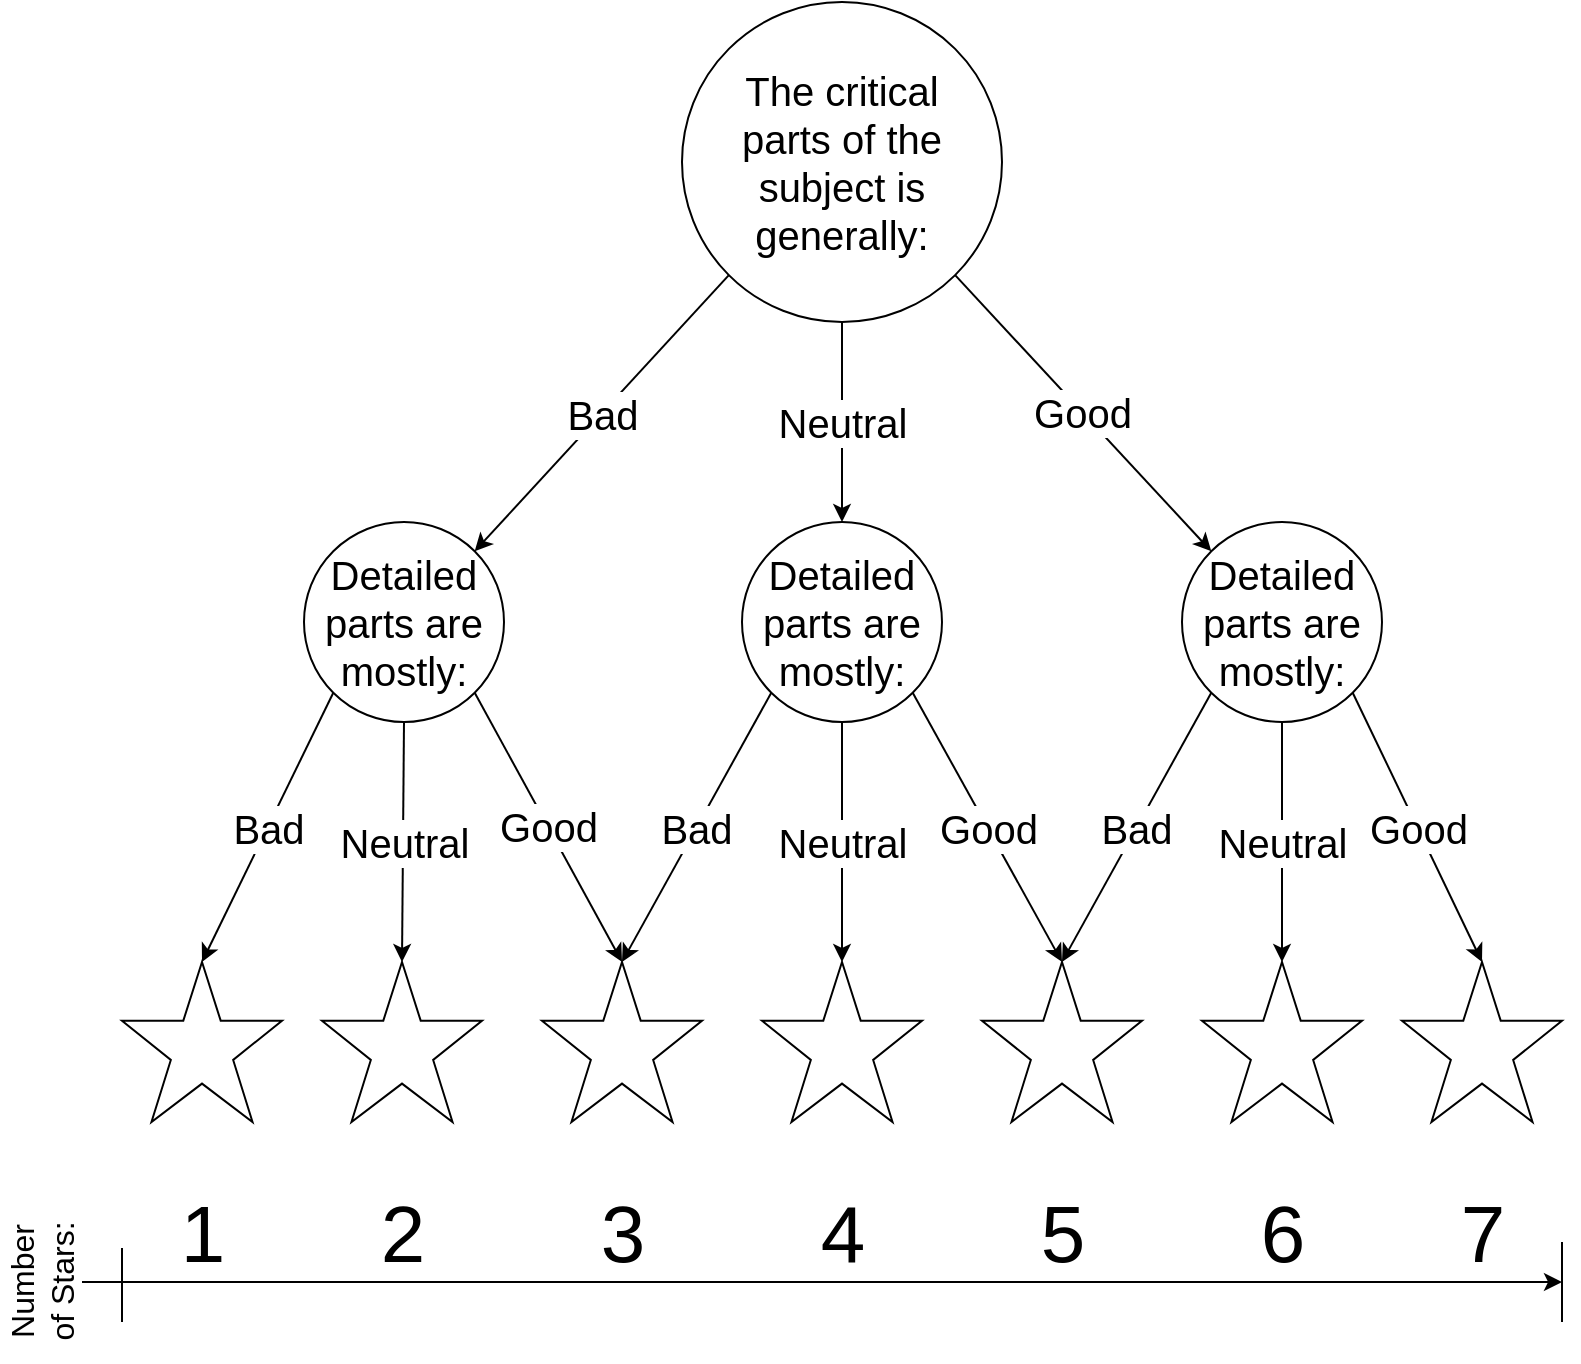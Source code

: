 <mxfile version="13.1.3" type="device"><diagram id="E_ZIgPEsLx4BaxVhBkhu" name="Page-1"><mxGraphModel dx="1206" dy="1863" grid="1" gridSize="10" guides="1" tooltips="1" connect="1" arrows="1" fold="1" page="1" pageScale="1" pageWidth="850" pageHeight="1100" math="0" shadow="0"><root><mxCell id="0"/><mxCell id="1" parent="0"/><mxCell id="Nn28BDYrhJOS_kI2vnh--7" value="Neutral" style="edgeStyle=orthogonalEdgeStyle;rounded=0;orthogonalLoop=1;jettySize=auto;html=1;exitX=0.5;exitY=1;exitDx=0;exitDy=0;entryX=0.5;entryY=0;entryDx=0;entryDy=0;fontSize=20;" edge="1" parent="1" source="Nn28BDYrhJOS_kI2vnh--1" target="Nn28BDYrhJOS_kI2vnh--4"><mxGeometry relative="1" as="geometry"/></mxCell><mxCell id="Nn28BDYrhJOS_kI2vnh--1" value="&lt;div&gt;The critical&lt;/div&gt;&lt;div&gt;parts of the subject is generally:&lt;/div&gt;" style="ellipse;whiteSpace=wrap;html=1;aspect=fixed;fontSize=20;" vertex="1" parent="1"><mxGeometry x="340" y="-40" width="160" height="160" as="geometry"/></mxCell><mxCell id="Nn28BDYrhJOS_kI2vnh--3" value="Detailed parts are mostly:" style="ellipse;whiteSpace=wrap;html=1;aspect=fixed;fontSize=20;" vertex="1" parent="1"><mxGeometry x="151" y="220" width="100" height="100" as="geometry"/></mxCell><mxCell id="Nn28BDYrhJOS_kI2vnh--4" value="Detailed parts are mostly:" style="ellipse;whiteSpace=wrap;html=1;aspect=fixed;fontSize=20;" vertex="1" parent="1"><mxGeometry x="370" y="220" width="100" height="100" as="geometry"/></mxCell><mxCell id="Nn28BDYrhJOS_kI2vnh--5" value="Detailed parts are mostly:" style="ellipse;whiteSpace=wrap;html=1;aspect=fixed;fontSize=20;" vertex="1" parent="1"><mxGeometry x="590" y="220" width="100" height="100" as="geometry"/></mxCell><mxCell id="Nn28BDYrhJOS_kI2vnh--8" value="Bad" style="endArrow=classic;html=1;exitX=0;exitY=1;exitDx=0;exitDy=0;entryX=1;entryY=0;entryDx=0;entryDy=0;fontSize=20;" edge="1" parent="1" source="Nn28BDYrhJOS_kI2vnh--1" target="Nn28BDYrhJOS_kI2vnh--3"><mxGeometry width="50" height="50" relative="1" as="geometry"><mxPoint x="400" y="410" as="sourcePoint"/><mxPoint x="450" y="360" as="targetPoint"/></mxGeometry></mxCell><mxCell id="Nn28BDYrhJOS_kI2vnh--9" value="Good" style="endArrow=classic;html=1;exitX=1;exitY=1;exitDx=0;exitDy=0;entryX=0;entryY=0;entryDx=0;entryDy=0;fontSize=20;" edge="1" parent="1" source="Nn28BDYrhJOS_kI2vnh--1" target="Nn28BDYrhJOS_kI2vnh--5"><mxGeometry width="50" height="50" relative="1" as="geometry"><mxPoint x="400" y="410" as="sourcePoint"/><mxPoint x="450" y="360" as="targetPoint"/></mxGeometry></mxCell><mxCell id="Nn28BDYrhJOS_kI2vnh--10" value="" style="verticalLabelPosition=bottom;verticalAlign=top;html=1;shape=mxgraph.basic.star;fontSize=20;" vertex="1" parent="1"><mxGeometry x="160" y="440" width="80" height="80" as="geometry"/></mxCell><mxCell id="Nn28BDYrhJOS_kI2vnh--11" value="" style="verticalLabelPosition=bottom;verticalAlign=top;html=1;shape=mxgraph.basic.star;fontSize=20;" vertex="1" parent="1"><mxGeometry x="270" y="440" width="80" height="80" as="geometry"/></mxCell><mxCell id="Nn28BDYrhJOS_kI2vnh--12" value="" style="verticalLabelPosition=bottom;verticalAlign=top;html=1;shape=mxgraph.basic.star;fontSize=20;" vertex="1" parent="1"><mxGeometry x="380" y="440" width="80" height="80" as="geometry"/></mxCell><mxCell id="Nn28BDYrhJOS_kI2vnh--13" value="" style="verticalLabelPosition=bottom;verticalAlign=top;html=1;shape=mxgraph.basic.star;fontSize=20;" vertex="1" parent="1"><mxGeometry x="490" y="440" width="80" height="80" as="geometry"/></mxCell><mxCell id="Nn28BDYrhJOS_kI2vnh--14" value="" style="verticalLabelPosition=bottom;verticalAlign=top;html=1;shape=mxgraph.basic.star;fontSize=20;" vertex="1" parent="1"><mxGeometry x="600" y="440" width="80" height="80" as="geometry"/></mxCell><mxCell id="Nn28BDYrhJOS_kI2vnh--15" value="" style="verticalLabelPosition=bottom;verticalAlign=top;html=1;shape=mxgraph.basic.star;fontSize=20;" vertex="1" parent="1"><mxGeometry x="60" y="440" width="80" height="80" as="geometry"/></mxCell><mxCell id="Nn28BDYrhJOS_kI2vnh--16" value="" style="verticalLabelPosition=bottom;verticalAlign=top;html=1;shape=mxgraph.basic.star;fontSize=20;" vertex="1" parent="1"><mxGeometry x="700" y="440" width="80" height="80" as="geometry"/></mxCell><mxCell id="Nn28BDYrhJOS_kI2vnh--17" value="Neutral" style="endArrow=classic;html=1;exitX=0.5;exitY=1;exitDx=0;exitDy=0;entryX=0.5;entryY=0;entryDx=0;entryDy=0;entryPerimeter=0;fontSize=20;" edge="1" parent="1" source="Nn28BDYrhJOS_kI2vnh--4" target="Nn28BDYrhJOS_kI2vnh--12"><mxGeometry width="50" height="50" relative="1" as="geometry"><mxPoint x="400" y="410" as="sourcePoint"/><mxPoint x="450" y="360" as="targetPoint"/></mxGeometry></mxCell><mxCell id="Nn28BDYrhJOS_kI2vnh--18" value="Bad" style="endArrow=classic;html=1;exitX=0;exitY=1;exitDx=0;exitDy=0;entryX=0.5;entryY=0;entryDx=0;entryDy=0;entryPerimeter=0;fontSize=20;" edge="1" parent="1" source="Nn28BDYrhJOS_kI2vnh--4" target="Nn28BDYrhJOS_kI2vnh--11"><mxGeometry width="50" height="50" relative="1" as="geometry"><mxPoint x="400" y="410" as="sourcePoint"/><mxPoint x="450" y="360" as="targetPoint"/></mxGeometry></mxCell><mxCell id="Nn28BDYrhJOS_kI2vnh--19" value="Good" style="endArrow=classic;html=1;exitX=1;exitY=1;exitDx=0;exitDy=0;entryX=0.5;entryY=0;entryDx=0;entryDy=0;entryPerimeter=0;fontSize=20;" edge="1" parent="1" source="Nn28BDYrhJOS_kI2vnh--3" target="Nn28BDYrhJOS_kI2vnh--11"><mxGeometry width="50" height="50" relative="1" as="geometry"><mxPoint x="400" y="410" as="sourcePoint"/><mxPoint x="450" y="360" as="targetPoint"/></mxGeometry></mxCell><mxCell id="Nn28BDYrhJOS_kI2vnh--20" value="Neutral" style="endArrow=classic;html=1;exitX=0.5;exitY=1;exitDx=0;exitDy=0;entryX=0.5;entryY=0;entryDx=0;entryDy=0;entryPerimeter=0;fontSize=20;" edge="1" parent="1" source="Nn28BDYrhJOS_kI2vnh--3" target="Nn28BDYrhJOS_kI2vnh--10"><mxGeometry width="50" height="50" relative="1" as="geometry"><mxPoint x="400" y="410" as="sourcePoint"/><mxPoint x="450" y="360" as="targetPoint"/></mxGeometry></mxCell><mxCell id="Nn28BDYrhJOS_kI2vnh--21" value="Bad" style="endArrow=classic;html=1;exitX=0;exitY=1;exitDx=0;exitDy=0;entryX=0.5;entryY=0;entryDx=0;entryDy=0;entryPerimeter=0;fontSize=20;" edge="1" parent="1" source="Nn28BDYrhJOS_kI2vnh--3" target="Nn28BDYrhJOS_kI2vnh--15"><mxGeometry width="50" height="50" relative="1" as="geometry"><mxPoint x="400" y="410" as="sourcePoint"/><mxPoint x="450" y="360" as="targetPoint"/></mxGeometry></mxCell><mxCell id="Nn28BDYrhJOS_kI2vnh--22" value="Good" style="endArrow=classic;html=1;exitX=1;exitY=1;exitDx=0;exitDy=0;entryX=0.5;entryY=0;entryDx=0;entryDy=0;entryPerimeter=0;fontSize=20;" edge="1" parent="1" source="Nn28BDYrhJOS_kI2vnh--4" target="Nn28BDYrhJOS_kI2vnh--13"><mxGeometry width="50" height="50" relative="1" as="geometry"><mxPoint x="400" y="410" as="sourcePoint"/><mxPoint x="450" y="360" as="targetPoint"/></mxGeometry></mxCell><mxCell id="Nn28BDYrhJOS_kI2vnh--23" value="Bad" style="endArrow=classic;html=1;exitX=0;exitY=1;exitDx=0;exitDy=0;entryX=0.5;entryY=0;entryDx=0;entryDy=0;entryPerimeter=0;fontSize=20;" edge="1" parent="1" source="Nn28BDYrhJOS_kI2vnh--5" target="Nn28BDYrhJOS_kI2vnh--13"><mxGeometry width="50" height="50" relative="1" as="geometry"><mxPoint x="400" y="410" as="sourcePoint"/><mxPoint x="450" y="360" as="targetPoint"/></mxGeometry></mxCell><mxCell id="Nn28BDYrhJOS_kI2vnh--24" value="Neutral" style="endArrow=classic;html=1;exitX=0.5;exitY=1;exitDx=0;exitDy=0;entryX=0.5;entryY=0;entryDx=0;entryDy=0;entryPerimeter=0;fontSize=20;" edge="1" parent="1" source="Nn28BDYrhJOS_kI2vnh--5" target="Nn28BDYrhJOS_kI2vnh--14"><mxGeometry width="50" height="50" relative="1" as="geometry"><mxPoint x="400" y="410" as="sourcePoint"/><mxPoint x="450" y="360" as="targetPoint"/></mxGeometry></mxCell><mxCell id="Nn28BDYrhJOS_kI2vnh--25" value="Good" style="endArrow=classic;html=1;exitX=1;exitY=1;exitDx=0;exitDy=0;entryX=0.5;entryY=0;entryDx=0;entryDy=0;entryPerimeter=0;fontSize=20;" edge="1" parent="1" source="Nn28BDYrhJOS_kI2vnh--5" target="Nn28BDYrhJOS_kI2vnh--16"><mxGeometry width="50" height="50" relative="1" as="geometry"><mxPoint x="400" y="410" as="sourcePoint"/><mxPoint x="450" y="360" as="targetPoint"/></mxGeometry></mxCell><mxCell id="Nn28BDYrhJOS_kI2vnh--30" style="edgeStyle=orthogonalEdgeStyle;rounded=0;orthogonalLoop=1;jettySize=auto;html=1;fontSize=16;" edge="1" parent="1" source="Nn28BDYrhJOS_kI2vnh--27"><mxGeometry relative="1" as="geometry"><mxPoint x="780" y="600" as="targetPoint"/></mxGeometry></mxCell><mxCell id="Nn28BDYrhJOS_kI2vnh--27" value="&lt;div&gt;Number&lt;/div&gt;&lt;div&gt;of Stars:&lt;/div&gt;" style="text;html=1;align=center;verticalAlign=middle;resizable=0;points=[];autosize=1;fontSize=16;rotation=-90;" vertex="1" parent="1"><mxGeometry x="-20" y="580" width="80" height="40" as="geometry"/></mxCell><mxCell id="Nn28BDYrhJOS_kI2vnh--31" value="" style="endArrow=none;html=1;fontSize=16;" edge="1" parent="1"><mxGeometry width="50" height="50" relative="1" as="geometry"><mxPoint x="60" y="620" as="sourcePoint"/><mxPoint x="60" y="583" as="targetPoint"/></mxGeometry></mxCell><mxCell id="Nn28BDYrhJOS_kI2vnh--32" value="" style="endArrow=none;html=1;fontSize=16;" edge="1" parent="1"><mxGeometry width="50" height="50" relative="1" as="geometry"><mxPoint x="780" y="580" as="sourcePoint"/><mxPoint x="780" y="620" as="targetPoint"/></mxGeometry></mxCell><mxCell id="Nn28BDYrhJOS_kI2vnh--33" value="1" style="text;html=1;align=center;verticalAlign=middle;resizable=0;points=[];autosize=1;fontSize=40;" vertex="1" parent="1"><mxGeometry x="80" y="550" width="40" height="50" as="geometry"/></mxCell><mxCell id="Nn28BDYrhJOS_kI2vnh--34" value="2" style="text;html=1;align=center;verticalAlign=middle;resizable=0;points=[];autosize=1;fontSize=40;" vertex="1" parent="1"><mxGeometry x="180" y="550" width="40" height="50" as="geometry"/></mxCell><mxCell id="Nn28BDYrhJOS_kI2vnh--35" value="3" style="text;html=1;align=center;verticalAlign=middle;resizable=0;points=[];autosize=1;fontSize=40;" vertex="1" parent="1"><mxGeometry x="290" y="550" width="40" height="50" as="geometry"/></mxCell><mxCell id="Nn28BDYrhJOS_kI2vnh--36" value="4" style="text;html=1;align=center;verticalAlign=middle;resizable=0;points=[];autosize=1;fontSize=40;" vertex="1" parent="1"><mxGeometry x="400" y="550" width="40" height="50" as="geometry"/></mxCell><mxCell id="Nn28BDYrhJOS_kI2vnh--37" value="5" style="text;html=1;align=center;verticalAlign=middle;resizable=0;points=[];autosize=1;fontSize=40;" vertex="1" parent="1"><mxGeometry x="510" y="550" width="40" height="50" as="geometry"/></mxCell><mxCell id="Nn28BDYrhJOS_kI2vnh--38" value="6" style="text;html=1;align=center;verticalAlign=middle;resizable=0;points=[];autosize=1;fontSize=40;" vertex="1" parent="1"><mxGeometry x="620" y="550" width="40" height="50" as="geometry"/></mxCell><mxCell id="Nn28BDYrhJOS_kI2vnh--39" value="7" style="text;html=1;align=center;verticalAlign=middle;resizable=0;points=[];autosize=1;fontSize=40;" vertex="1" parent="1"><mxGeometry x="720" y="550" width="40" height="50" as="geometry"/></mxCell></root></mxGraphModel></diagram></mxfile>